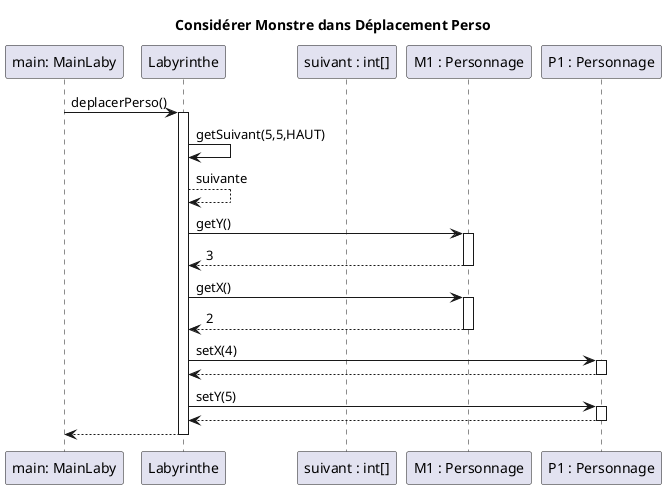 @startuml
'https://plantuml.com/sequence-diagram



title Considérer Monstre dans Déplacement Perso

participant "main: MainLaby" as M
participant "Labyrinthe" as L
participant "suivant : int[]" as S
participant "M1 : Personnage" as monstre
participant "P1 : Personnage" as perso

M -> L : deplacerPerso()
activate L
L -> L : getSuivant(5,5,HAUT)

L --> L : suivante

L -> monstre : getY()
activate monstre
monstre --> L : 3
deactivate monstre

L -> monstre : getX()
activate monstre
monstre --> L : 2
deactivate monstre
L -> perso : setX(4)
activate perso
perso --> L
deactivate perso

L -> perso : setY(5)
activate perso
perso --> L
deactivate perso

L --> M
deactivate L

@enduml